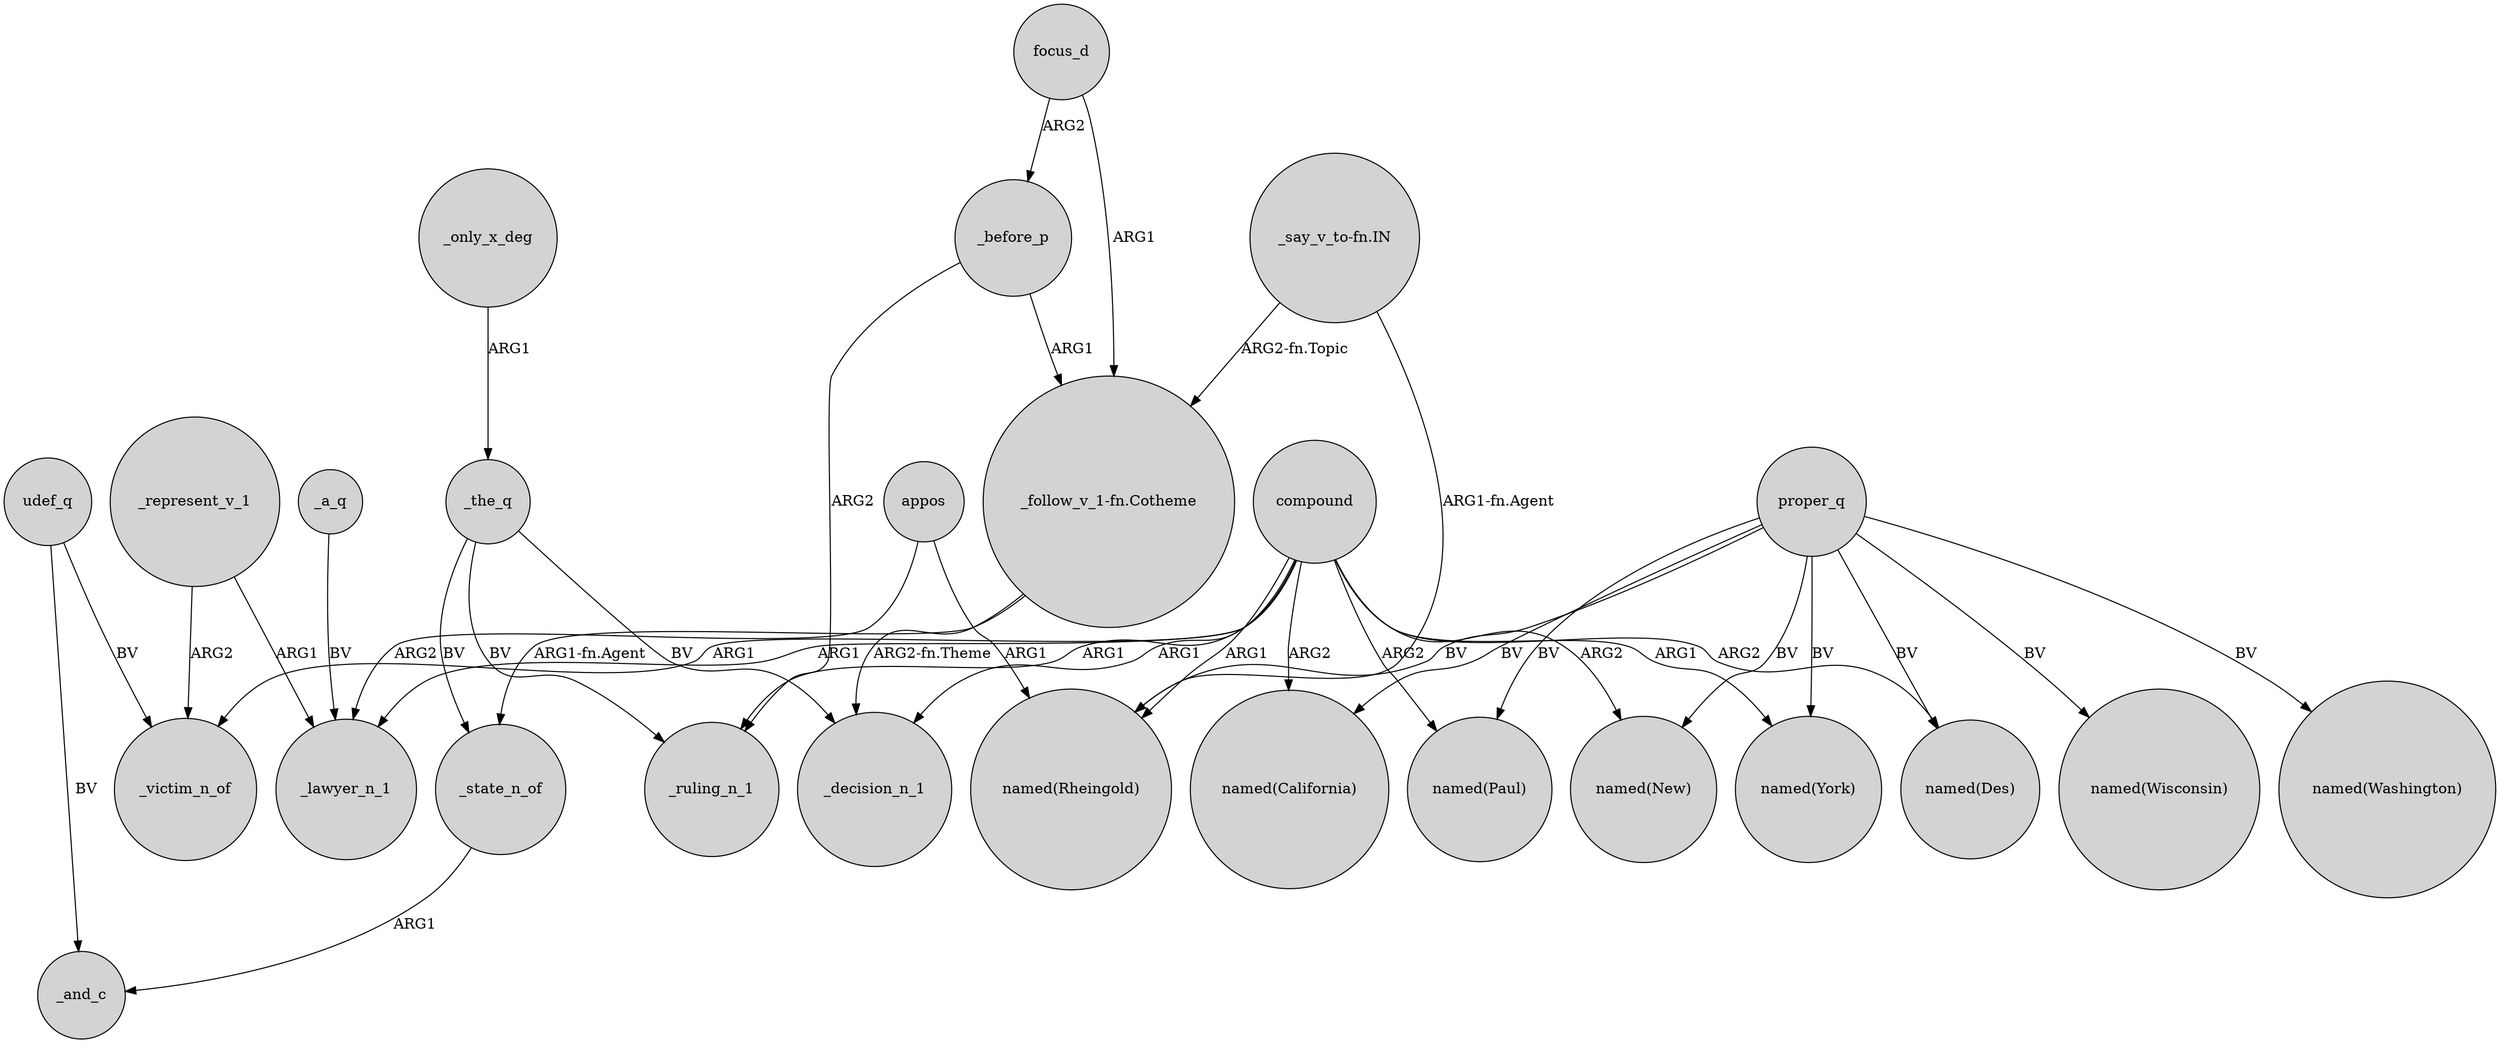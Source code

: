 digraph {
	node [shape=circle style=filled]
	compound -> _decision_n_1 [label=ARG1]
	_before_p -> "_follow_v_1-fn.Cotheme" [label=ARG1]
	"_follow_v_1-fn.Cotheme" -> _state_n_of [label="ARG1-fn.Agent"]
	appos -> "named(Rheingold)" [label=ARG1]
	compound -> "named(New)" [label=ARG2]
	_a_q -> _lawyer_n_1 [label=BV]
	compound -> _lawyer_n_1 [label=ARG1]
	compound -> _victim_n_of [label=ARG1]
	_state_n_of -> _and_c [label=ARG1]
	proper_q -> "named(New)" [label=BV]
	udef_q -> _victim_n_of [label=BV]
	compound -> "named(Des)" [label=ARG2]
	proper_q -> "named(California)" [label=BV]
	_the_q -> _decision_n_1 [label=BV]
	appos -> _lawyer_n_1 [label=ARG2]
	_the_q -> _state_n_of [label=BV]
	"_follow_v_1-fn.Cotheme" -> _decision_n_1 [label="ARG2-fn.Theme"]
	proper_q -> "named(Washington)" [label=BV]
	proper_q -> "named(Paul)" [label=BV]
	compound -> "named(Paul)" [label=ARG2]
	compound -> "named(York)" [label=ARG1]
	_represent_v_1 -> _lawyer_n_1 [label=ARG1]
	compound -> _ruling_n_1 [label=ARG1]
	_represent_v_1 -> _victim_n_of [label=ARG2]
	focus_d -> _before_p [label=ARG2]
	proper_q -> "named(Rheingold)" [label=BV]
	_only_x_deg -> _the_q [label=ARG1]
	compound -> "named(Rheingold)" [label=ARG1]
	compound -> "named(California)" [label=ARG2]
	"_say_v_to-fn.IN" -> "_follow_v_1-fn.Cotheme" [label="ARG2-fn.Topic"]
	_before_p -> _ruling_n_1 [label=ARG2]
	proper_q -> "named(Wisconsin)" [label=BV]
	proper_q -> "named(Des)" [label=BV]
	focus_d -> "_follow_v_1-fn.Cotheme" [label=ARG1]
	proper_q -> "named(York)" [label=BV]
	udef_q -> _and_c [label=BV]
	"_say_v_to-fn.IN" -> "named(Rheingold)" [label="ARG1-fn.Agent"]
	_the_q -> _ruling_n_1 [label=BV]
}
